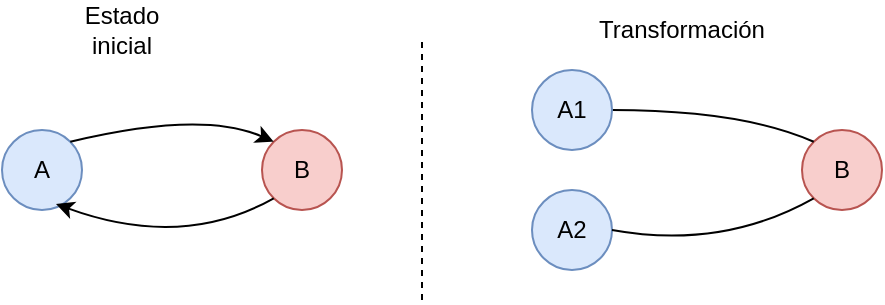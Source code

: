 <mxfile version="12.2.4" pages="1"><diagram id="negfWIHpgRg9LIogUOBW" name="Page-1"><mxGraphModel dx="533" dy="547" grid="1" gridSize="10" guides="1" tooltips="1" connect="1" arrows="1" fold="1" page="1" pageScale="1" pageWidth="827" pageHeight="1169" math="0" shadow="0"><root><mxCell id="0"/><mxCell id="1" parent="0"/><mxCell id="3" value="A" style="ellipse;whiteSpace=wrap;html=1;aspect=fixed;fillColor=#dae8fc;strokeColor=#6c8ebf;" parent="1" vertex="1"><mxGeometry x="30" y="80" width="40" height="40" as="geometry"/></mxCell><mxCell id="4" value="B" style="ellipse;whiteSpace=wrap;html=1;aspect=fixed;fillColor=#f8cecc;strokeColor=#b85450;" parent="1" vertex="1"><mxGeometry x="160" y="80" width="40" height="40" as="geometry"/></mxCell><mxCell id="5" value="" style="endArrow=classic;html=1;exitX=1;exitY=0;exitDx=0;exitDy=0;entryX=0;entryY=0;entryDx=0;entryDy=0;curved=1;" parent="1" source="3" target="4" edge="1"><mxGeometry width="50" height="50" relative="1" as="geometry"><mxPoint x="70" y="90" as="sourcePoint"/><mxPoint x="120" y="40" as="targetPoint"/><Array as="points"><mxPoint x="130" y="70"/></Array></mxGeometry></mxCell><mxCell id="7" value="" style="endArrow=classic;html=1;exitX=0;exitY=1;exitDx=0;exitDy=0;entryX=0.675;entryY=0.925;entryDx=0;entryDy=0;entryPerimeter=0;curved=1;" parent="1" source="4" target="3" edge="1"><mxGeometry width="50" height="50" relative="1" as="geometry"><mxPoint x="40" y="190" as="sourcePoint"/><mxPoint x="90" y="140" as="targetPoint"/><Array as="points"><mxPoint x="120" y="140"/></Array></mxGeometry></mxCell><mxCell id="8" value="A2" style="ellipse;whiteSpace=wrap;html=1;aspect=fixed;fillColor=#dae8fc;strokeColor=#6c8ebf;" parent="1" vertex="1"><mxGeometry x="295" y="110" width="40" height="40" as="geometry"/></mxCell><mxCell id="9" value="B" style="ellipse;whiteSpace=wrap;html=1;aspect=fixed;fillColor=#f8cecc;strokeColor=#b85450;" parent="1" vertex="1"><mxGeometry x="430" y="80" width="40" height="40" as="geometry"/></mxCell><mxCell id="10" value="" style="endArrow=none;html=1;exitX=1;exitY=0.5;exitDx=0;exitDy=0;entryX=0;entryY=0;entryDx=0;entryDy=0;curved=1;endFill=0;" parent="1" source="12" target="9" edge="1"><mxGeometry width="50" height="50" relative="1" as="geometry"><mxPoint x="340" y="90" as="sourcePoint"/><mxPoint x="390" y="40" as="targetPoint"/><Array as="points"><mxPoint x="400" y="70"/></Array></mxGeometry></mxCell><mxCell id="11" value="" style="endArrow=none;html=1;exitX=0;exitY=1;exitDx=0;exitDy=0;entryX=1;entryY=0.5;entryDx=0;entryDy=0;curved=1;endFill=0;" parent="1" source="9" target="8" edge="1"><mxGeometry width="50" height="50" relative="1" as="geometry"><mxPoint x="310" y="190" as="sourcePoint"/><mxPoint x="360" y="140" as="targetPoint"/><Array as="points"><mxPoint x="390" y="140"/></Array></mxGeometry></mxCell><mxCell id="12" value="A1" style="ellipse;whiteSpace=wrap;html=1;aspect=fixed;fillColor=#dae8fc;strokeColor=#6c8ebf;" parent="1" vertex="1"><mxGeometry x="295" y="50" width="40" height="40" as="geometry"/></mxCell><mxCell id="13" value="" style="endArrow=none;dashed=1;html=1;" parent="1" edge="1"><mxGeometry width="50" height="50" relative="1" as="geometry"><mxPoint x="240" y="165" as="sourcePoint"/><mxPoint x="240" y="35" as="targetPoint"/></mxGeometry></mxCell><mxCell id="14" value="Transformación" style="text;html=1;strokeColor=none;fillColor=none;align=center;verticalAlign=middle;whiteSpace=wrap;rounded=0;" parent="1" vertex="1"><mxGeometry x="350" y="20" width="40" height="20" as="geometry"/></mxCell><mxCell id="15" value="Estado inicial" style="text;html=1;strokeColor=none;fillColor=none;align=center;verticalAlign=middle;whiteSpace=wrap;rounded=0;" parent="1" vertex="1"><mxGeometry x="70" y="20" width="40" height="20" as="geometry"/></mxCell></root></mxGraphModel></diagram></mxfile>